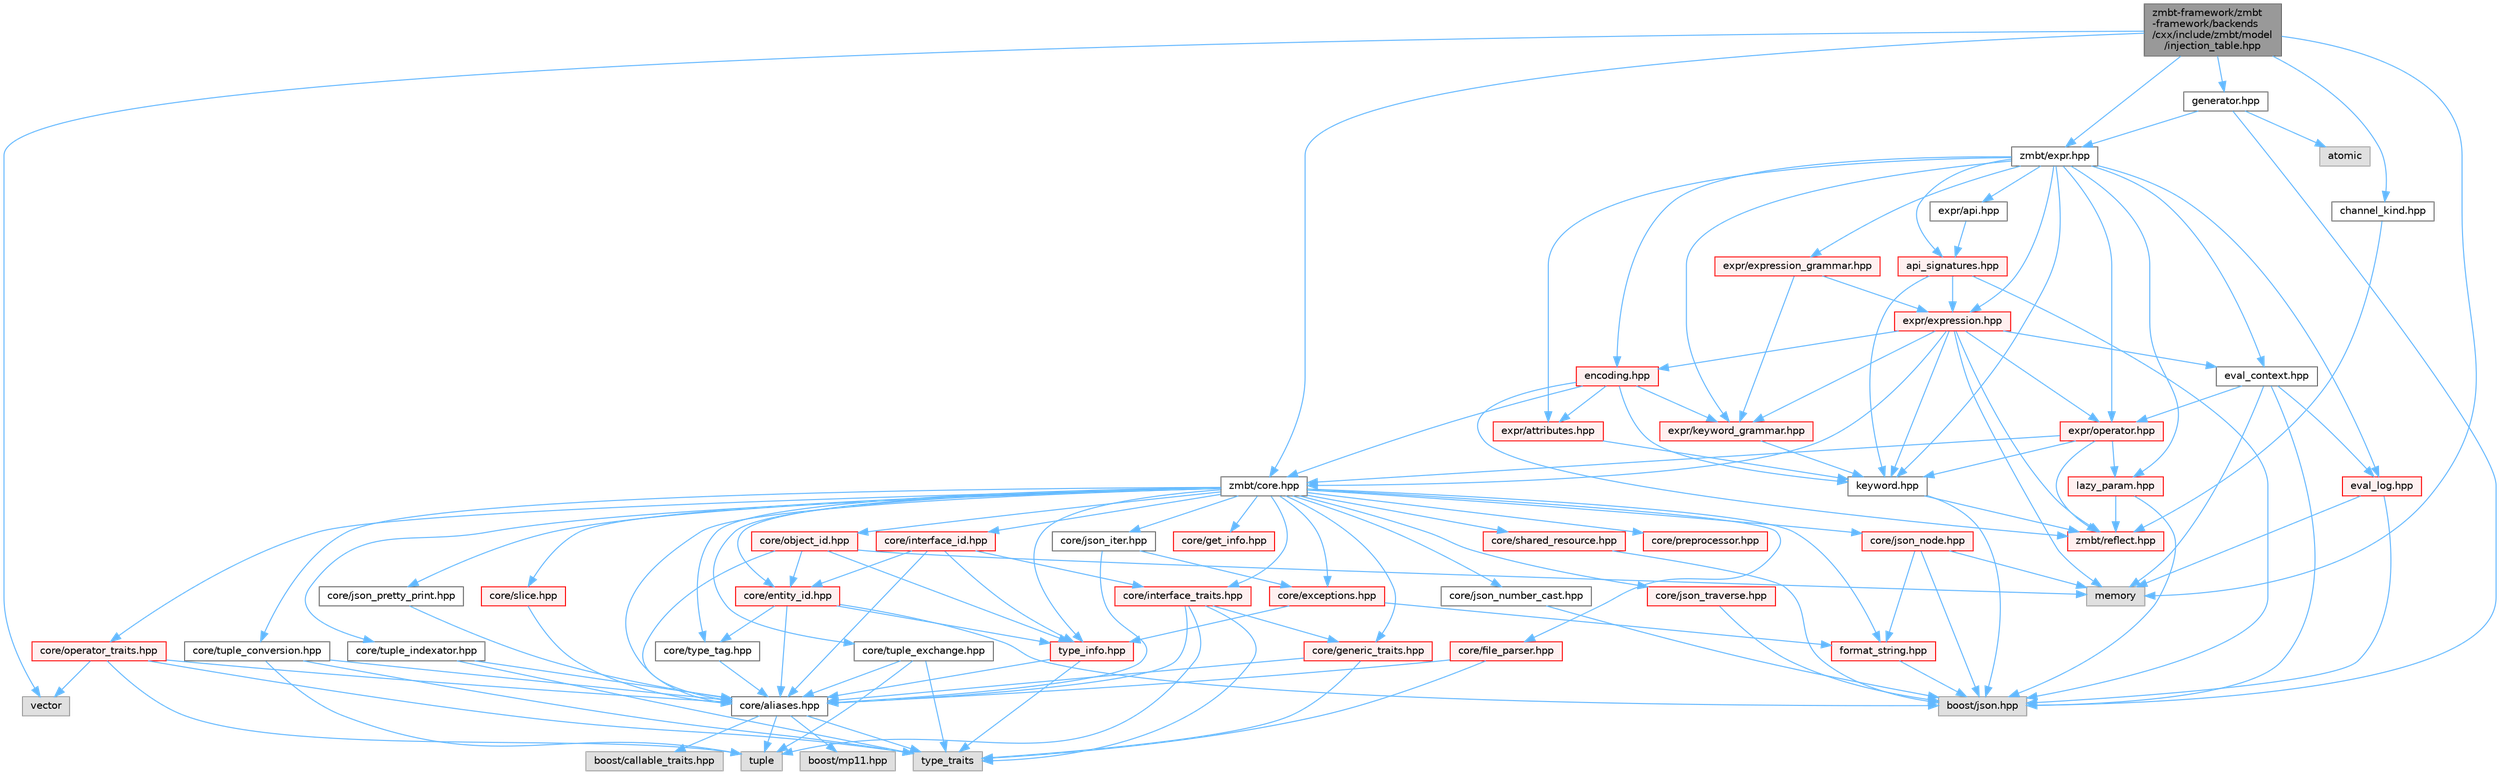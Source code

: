 digraph "zmbt-framework/zmbt-framework/backends/cxx/include/zmbt/model/injection_table.hpp"
{
 // LATEX_PDF_SIZE
  bgcolor="transparent";
  edge [fontname=Helvetica,fontsize=10,labelfontname=Helvetica,labelfontsize=10];
  node [fontname=Helvetica,fontsize=10,shape=box,height=0.2,width=0.4];
  Node1 [id="Node000001",label="zmbt-framework/zmbt\l-framework/backends\l/cxx/include/zmbt/model\l/injection_table.hpp",height=0.2,width=0.4,color="gray40", fillcolor="grey60", style="filled", fontcolor="black",tooltip=" "];
  Node1 -> Node2 [id="edge1_Node000001_Node000002",color="steelblue1",style="solid",tooltip=" "];
  Node2 [id="Node000002",label="memory",height=0.2,width=0.4,color="grey60", fillcolor="#E0E0E0", style="filled",tooltip=" "];
  Node1 -> Node3 [id="edge2_Node000001_Node000003",color="steelblue1",style="solid",tooltip=" "];
  Node3 [id="Node000003",label="vector",height=0.2,width=0.4,color="grey60", fillcolor="#E0E0E0", style="filled",tooltip=" "];
  Node1 -> Node4 [id="edge3_Node000001_Node000004",color="steelblue1",style="solid",tooltip=" "];
  Node4 [id="Node000004",label="zmbt/core.hpp",height=0.2,width=0.4,color="grey40", fillcolor="white", style="filled",URL="$core_8hpp.html",tooltip=" "];
  Node4 -> Node5 [id="edge4_Node000004_Node000005",color="steelblue1",style="solid",tooltip=" "];
  Node5 [id="Node000005",label="core/aliases.hpp",height=0.2,width=0.4,color="grey40", fillcolor="white", style="filled",URL="$aliases_8hpp.html",tooltip=" "];
  Node5 -> Node6 [id="edge5_Node000005_Node000006",color="steelblue1",style="solid",tooltip=" "];
  Node6 [id="Node000006",label="type_traits",height=0.2,width=0.4,color="grey60", fillcolor="#E0E0E0", style="filled",tooltip=" "];
  Node5 -> Node7 [id="edge6_Node000005_Node000007",color="steelblue1",style="solid",tooltip=" "];
  Node7 [id="Node000007",label="tuple",height=0.2,width=0.4,color="grey60", fillcolor="#E0E0E0", style="filled",tooltip=" "];
  Node5 -> Node8 [id="edge7_Node000005_Node000008",color="steelblue1",style="solid",tooltip=" "];
  Node8 [id="Node000008",label="boost/callable_traits.hpp",height=0.2,width=0.4,color="grey60", fillcolor="#E0E0E0", style="filled",tooltip=" "];
  Node5 -> Node9 [id="edge8_Node000005_Node000009",color="steelblue1",style="solid",tooltip=" "];
  Node9 [id="Node000009",label="boost/mp11.hpp",height=0.2,width=0.4,color="grey60", fillcolor="#E0E0E0", style="filled",tooltip=" "];
  Node4 -> Node10 [id="edge9_Node000004_Node000010",color="steelblue1",style="solid",tooltip=" "];
  Node10 [id="Node000010",label="core/exceptions.hpp",height=0.2,width=0.4,color="red", fillcolor="#FFF0F0", style="filled",URL="$core_2exceptions_8hpp.html",tooltip=" "];
  Node10 -> Node12 [id="edge10_Node000010_Node000012",color="steelblue1",style="solid",tooltip=" "];
  Node12 [id="Node000012",label="format_string.hpp",height=0.2,width=0.4,color="red", fillcolor="#FFF0F0", style="filled",URL="$format__string_8hpp.html",tooltip=" "];
  Node12 -> Node13 [id="edge11_Node000012_Node000013",color="steelblue1",style="solid",tooltip=" "];
  Node13 [id="Node000013",label="boost/json.hpp",height=0.2,width=0.4,color="grey60", fillcolor="#E0E0E0", style="filled",tooltip=" "];
  Node10 -> Node16 [id="edge12_Node000010_Node000016",color="steelblue1",style="solid",tooltip=" "];
  Node16 [id="Node000016",label="type_info.hpp",height=0.2,width=0.4,color="red", fillcolor="#FFF0F0", style="filled",URL="$type__info_8hpp.html",tooltip=" "];
  Node16 -> Node6 [id="edge13_Node000016_Node000006",color="steelblue1",style="solid",tooltip=" "];
  Node16 -> Node5 [id="edge14_Node000016_Node000005",color="steelblue1",style="solid",tooltip=" "];
  Node4 -> Node18 [id="edge15_Node000004_Node000018",color="steelblue1",style="solid",tooltip=" "];
  Node18 [id="Node000018",label="core/file_parser.hpp",height=0.2,width=0.4,color="red", fillcolor="#FFF0F0", style="filled",URL="$file__parser_8hpp.html",tooltip=" "];
  Node18 -> Node6 [id="edge16_Node000018_Node000006",color="steelblue1",style="solid",tooltip=" "];
  Node18 -> Node5 [id="edge17_Node000018_Node000005",color="steelblue1",style="solid",tooltip=" "];
  Node4 -> Node12 [id="edge18_Node000004_Node000012",color="steelblue1",style="solid",tooltip=" "];
  Node4 -> Node20 [id="edge19_Node000004_Node000020",color="steelblue1",style="solid",tooltip=" "];
  Node20 [id="Node000020",label="core/generic_traits.hpp",height=0.2,width=0.4,color="red", fillcolor="#FFF0F0", style="filled",URL="$generic__traits_8hpp.html",tooltip=" "];
  Node20 -> Node6 [id="edge20_Node000020_Node000006",color="steelblue1",style="solid",tooltip=" "];
  Node20 -> Node5 [id="edge21_Node000020_Node000005",color="steelblue1",style="solid",tooltip=" "];
  Node4 -> Node21 [id="edge22_Node000004_Node000021",color="steelblue1",style="solid",tooltip=" "];
  Node21 [id="Node000021",label="core/get_info.hpp",height=0.2,width=0.4,color="red", fillcolor="#FFF0F0", style="filled",URL="$get__info_8hpp.html",tooltip=" "];
  Node4 -> Node23 [id="edge23_Node000004_Node000023",color="steelblue1",style="solid",tooltip=" "];
  Node23 [id="Node000023",label="core/interface_traits.hpp",height=0.2,width=0.4,color="red", fillcolor="#FFF0F0", style="filled",URL="$interface__traits_8hpp.html",tooltip=" "];
  Node23 -> Node7 [id="edge24_Node000023_Node000007",color="steelblue1",style="solid",tooltip=" "];
  Node23 -> Node6 [id="edge25_Node000023_Node000006",color="steelblue1",style="solid",tooltip=" "];
  Node23 -> Node5 [id="edge26_Node000023_Node000005",color="steelblue1",style="solid",tooltip=" "];
  Node23 -> Node20 [id="edge27_Node000023_Node000020",color="steelblue1",style="solid",tooltip=" "];
  Node4 -> Node25 [id="edge28_Node000004_Node000025",color="steelblue1",style="solid",tooltip=" "];
  Node25 [id="Node000025",label="core/json_iter.hpp",height=0.2,width=0.4,color="grey40", fillcolor="white", style="filled",URL="$json__iter_8hpp.html",tooltip=" "];
  Node25 -> Node5 [id="edge29_Node000025_Node000005",color="steelblue1",style="solid",tooltip=" "];
  Node25 -> Node10 [id="edge30_Node000025_Node000010",color="steelblue1",style="solid",tooltip=" "];
  Node4 -> Node26 [id="edge31_Node000004_Node000026",color="steelblue1",style="solid",tooltip=" "];
  Node26 [id="Node000026",label="core/json_node.hpp",height=0.2,width=0.4,color="red", fillcolor="#FFF0F0", style="filled",URL="$json__node_8hpp.html",tooltip=" "];
  Node26 -> Node13 [id="edge32_Node000026_Node000013",color="steelblue1",style="solid",tooltip=" "];
  Node26 -> Node2 [id="edge33_Node000026_Node000002",color="steelblue1",style="solid",tooltip=" "];
  Node26 -> Node12 [id="edge34_Node000026_Node000012",color="steelblue1",style="solid",tooltip=" "];
  Node4 -> Node29 [id="edge35_Node000004_Node000029",color="steelblue1",style="solid",tooltip=" "];
  Node29 [id="Node000029",label="core/json_number_cast.hpp",height=0.2,width=0.4,color="grey40", fillcolor="white", style="filled",URL="$json__number__cast_8hpp.html",tooltip=" "];
  Node29 -> Node13 [id="edge36_Node000029_Node000013",color="steelblue1",style="solid",tooltip=" "];
  Node4 -> Node30 [id="edge37_Node000004_Node000030",color="steelblue1",style="solid",tooltip=" "];
  Node30 [id="Node000030",label="core/json_traverse.hpp",height=0.2,width=0.4,color="red", fillcolor="#FFF0F0", style="filled",URL="$json__traverse_8hpp.html",tooltip=" "];
  Node30 -> Node13 [id="edge38_Node000030_Node000013",color="steelblue1",style="solid",tooltip=" "];
  Node4 -> Node31 [id="edge39_Node000004_Node000031",color="steelblue1",style="solid",tooltip=" "];
  Node31 [id="Node000031",label="core/json_pretty_print.hpp",height=0.2,width=0.4,color="grey40", fillcolor="white", style="filled",URL="$json__pretty__print_8hpp.html",tooltip=" "];
  Node31 -> Node5 [id="edge40_Node000031_Node000005",color="steelblue1",style="solid",tooltip=" "];
  Node4 -> Node32 [id="edge41_Node000004_Node000032",color="steelblue1",style="solid",tooltip=" "];
  Node32 [id="Node000032",label="core/slice.hpp",height=0.2,width=0.4,color="red", fillcolor="#FFF0F0", style="filled",URL="$slice_8hpp.html",tooltip=" "];
  Node32 -> Node5 [id="edge42_Node000032_Node000005",color="steelblue1",style="solid",tooltip=" "];
  Node4 -> Node33 [id="edge43_Node000004_Node000033",color="steelblue1",style="solid",tooltip=" "];
  Node33 [id="Node000033",label="core/preprocessor.hpp",height=0.2,width=0.4,color="red", fillcolor="#FFF0F0", style="filled",URL="$preprocessor_8hpp.html",tooltip="type traits to check serialization compatibility"];
  Node4 -> Node35 [id="edge44_Node000004_Node000035",color="steelblue1",style="solid",tooltip=" "];
  Node35 [id="Node000035",label="core/operator_traits.hpp",height=0.2,width=0.4,color="red", fillcolor="#FFF0F0", style="filled",URL="$operator__traits_8hpp.html",tooltip=" "];
  Node35 -> Node6 [id="edge45_Node000035_Node000006",color="steelblue1",style="solid",tooltip=" "];
  Node35 -> Node7 [id="edge46_Node000035_Node000007",color="steelblue1",style="solid",tooltip=" "];
  Node35 -> Node3 [id="edge47_Node000035_Node000003",color="steelblue1",style="solid",tooltip=" "];
  Node35 -> Node5 [id="edge48_Node000035_Node000005",color="steelblue1",style="solid",tooltip=" "];
  Node4 -> Node41 [id="edge49_Node000004_Node000041",color="steelblue1",style="solid",tooltip=" "];
  Node41 [id="Node000041",label="core/shared_resource.hpp",height=0.2,width=0.4,color="red", fillcolor="#FFF0F0", style="filled",URL="$shared__resource_8hpp.html",tooltip=" "];
  Node41 -> Node13 [id="edge50_Node000041_Node000013",color="steelblue1",style="solid",tooltip=" "];
  Node4 -> Node42 [id="edge51_Node000004_Node000042",color="steelblue1",style="solid",tooltip=" "];
  Node42 [id="Node000042",label="core/tuple_conversion.hpp",height=0.2,width=0.4,color="grey40", fillcolor="white", style="filled",URL="$tuple__conversion_8hpp.html",tooltip=" "];
  Node42 -> Node7 [id="edge52_Node000042_Node000007",color="steelblue1",style="solid",tooltip=" "];
  Node42 -> Node6 [id="edge53_Node000042_Node000006",color="steelblue1",style="solid",tooltip=" "];
  Node42 -> Node5 [id="edge54_Node000042_Node000005",color="steelblue1",style="solid",tooltip=" "];
  Node4 -> Node43 [id="edge55_Node000004_Node000043",color="steelblue1",style="solid",tooltip=" "];
  Node43 [id="Node000043",label="core/tuple_exchange.hpp",height=0.2,width=0.4,color="grey40", fillcolor="white", style="filled",URL="$tuple__exchange_8hpp.html",tooltip=" "];
  Node43 -> Node7 [id="edge56_Node000043_Node000007",color="steelblue1",style="solid",tooltip=" "];
  Node43 -> Node6 [id="edge57_Node000043_Node000006",color="steelblue1",style="solid",tooltip=" "];
  Node43 -> Node5 [id="edge58_Node000043_Node000005",color="steelblue1",style="solid",tooltip=" "];
  Node4 -> Node44 [id="edge59_Node000004_Node000044",color="steelblue1",style="solid",tooltip=" "];
  Node44 [id="Node000044",label="core/tuple_indexator.hpp",height=0.2,width=0.4,color="grey40", fillcolor="white", style="filled",URL="$tuple__indexator_8hpp.html",tooltip=" "];
  Node44 -> Node6 [id="edge60_Node000044_Node000006",color="steelblue1",style="solid",tooltip=" "];
  Node44 -> Node5 [id="edge61_Node000044_Node000005",color="steelblue1",style="solid",tooltip=" "];
  Node4 -> Node16 [id="edge62_Node000004_Node000016",color="steelblue1",style="solid",tooltip=" "];
  Node4 -> Node45 [id="edge63_Node000004_Node000045",color="steelblue1",style="solid",tooltip=" "];
  Node45 [id="Node000045",label="core/type_tag.hpp",height=0.2,width=0.4,color="grey40", fillcolor="white", style="filled",URL="$type__tag_8hpp.html",tooltip=" "];
  Node45 -> Node5 [id="edge64_Node000045_Node000005",color="steelblue1",style="solid",tooltip=" "];
  Node4 -> Node46 [id="edge65_Node000004_Node000046",color="steelblue1",style="solid",tooltip=" "];
  Node46 [id="Node000046",label="core/entity_id.hpp",height=0.2,width=0.4,color="red", fillcolor="#FFF0F0", style="filled",URL="$entity__id_8hpp.html",tooltip=" "];
  Node46 -> Node13 [id="edge66_Node000046_Node000013",color="steelblue1",style="solid",tooltip=" "];
  Node46 -> Node5 [id="edge67_Node000046_Node000005",color="steelblue1",style="solid",tooltip=" "];
  Node46 -> Node45 [id="edge68_Node000046_Node000045",color="steelblue1",style="solid",tooltip=" "];
  Node46 -> Node16 [id="edge69_Node000046_Node000016",color="steelblue1",style="solid",tooltip=" "];
  Node4 -> Node49 [id="edge70_Node000004_Node000049",color="steelblue1",style="solid",tooltip=" "];
  Node49 [id="Node000049",label="core/interface_id.hpp",height=0.2,width=0.4,color="red", fillcolor="#FFF0F0", style="filled",URL="$interface__id_8hpp.html",tooltip=" "];
  Node49 -> Node5 [id="edge71_Node000049_Node000005",color="steelblue1",style="solid",tooltip=" "];
  Node49 -> Node46 [id="edge72_Node000049_Node000046",color="steelblue1",style="solid",tooltip=" "];
  Node49 -> Node23 [id="edge73_Node000049_Node000023",color="steelblue1",style="solid",tooltip=" "];
  Node49 -> Node16 [id="edge74_Node000049_Node000016",color="steelblue1",style="solid",tooltip=" "];
  Node4 -> Node53 [id="edge75_Node000004_Node000053",color="steelblue1",style="solid",tooltip=" "];
  Node53 [id="Node000053",label="core/object_id.hpp",height=0.2,width=0.4,color="red", fillcolor="#FFF0F0", style="filled",URL="$object__id_8hpp.html",tooltip=" "];
  Node53 -> Node2 [id="edge76_Node000053_Node000002",color="steelblue1",style="solid",tooltip=" "];
  Node53 -> Node5 [id="edge77_Node000053_Node000005",color="steelblue1",style="solid",tooltip=" "];
  Node53 -> Node46 [id="edge78_Node000053_Node000046",color="steelblue1",style="solid",tooltip=" "];
  Node53 -> Node16 [id="edge79_Node000053_Node000016",color="steelblue1",style="solid",tooltip=" "];
  Node1 -> Node54 [id="edge80_Node000001_Node000054",color="steelblue1",style="solid",tooltip=" "];
  Node54 [id="Node000054",label="zmbt/expr.hpp",height=0.2,width=0.4,color="grey40", fillcolor="white", style="filled",URL="$expr_8hpp.html",tooltip=" "];
  Node54 -> Node55 [id="edge81_Node000054_Node000055",color="steelblue1",style="solid",tooltip=" "];
  Node55 [id="Node000055",label="expr/operator.hpp",height=0.2,width=0.4,color="red", fillcolor="#FFF0F0", style="filled",URL="$operator_8hpp.html",tooltip=" "];
  Node55 -> Node4 [id="edge82_Node000055_Node000004",color="steelblue1",style="solid",tooltip=" "];
  Node55 -> Node57 [id="edge83_Node000055_Node000057",color="steelblue1",style="solid",tooltip=" "];
  Node57 [id="Node000057",label="zmbt/reflect.hpp",height=0.2,width=0.4,color="red", fillcolor="#FFF0F0", style="filled",URL="$reflect_8hpp.html",tooltip=" "];
  Node55 -> Node66 [id="edge84_Node000055_Node000066",color="steelblue1",style="solid",tooltip=" "];
  Node66 [id="Node000066",label="keyword.hpp",height=0.2,width=0.4,color="grey40", fillcolor="white", style="filled",URL="$keyword_8hpp.html",tooltip=" "];
  Node66 -> Node13 [id="edge85_Node000066_Node000013",color="steelblue1",style="solid",tooltip=" "];
  Node66 -> Node57 [id="edge86_Node000066_Node000057",color="steelblue1",style="solid",tooltip=" "];
  Node55 -> Node67 [id="edge87_Node000055_Node000067",color="steelblue1",style="solid",tooltip=" "];
  Node67 [id="Node000067",label="lazy_param.hpp",height=0.2,width=0.4,color="red", fillcolor="#FFF0F0", style="filled",URL="$lazy__param_8hpp.html",tooltip=" "];
  Node67 -> Node13 [id="edge88_Node000067_Node000013",color="steelblue1",style="solid",tooltip=" "];
  Node67 -> Node57 [id="edge89_Node000067_Node000057",color="steelblue1",style="solid",tooltip=" "];
  Node54 -> Node66 [id="edge90_Node000054_Node000066",color="steelblue1",style="solid",tooltip=" "];
  Node54 -> Node70 [id="edge91_Node000054_Node000070",color="steelblue1",style="solid",tooltip=" "];
  Node70 [id="Node000070",label="expr/keyword_grammar.hpp",height=0.2,width=0.4,color="red", fillcolor="#FFF0F0", style="filled",URL="$keyword__grammar_8hpp.html",tooltip=" "];
  Node70 -> Node66 [id="edge92_Node000070_Node000066",color="steelblue1",style="solid",tooltip=" "];
  Node54 -> Node67 [id="edge93_Node000054_Node000067",color="steelblue1",style="solid",tooltip=" "];
  Node54 -> Node73 [id="edge94_Node000054_Node000073",color="steelblue1",style="solid",tooltip=" "];
  Node73 [id="Node000073",label="expr/attributes.hpp",height=0.2,width=0.4,color="red", fillcolor="#FFF0F0", style="filled",URL="$attributes_8hpp.html",tooltip=" "];
  Node73 -> Node66 [id="edge95_Node000073_Node000066",color="steelblue1",style="solid",tooltip=" "];
  Node54 -> Node74 [id="edge96_Node000054_Node000074",color="steelblue1",style="solid",tooltip=" "];
  Node74 [id="Node000074",label="expr/expression.hpp",height=0.2,width=0.4,color="red", fillcolor="#FFF0F0", style="filled",URL="$expression_8hpp.html",tooltip=" "];
  Node74 -> Node2 [id="edge97_Node000074_Node000002",color="steelblue1",style="solid",tooltip=" "];
  Node74 -> Node4 [id="edge98_Node000074_Node000004",color="steelblue1",style="solid",tooltip=" "];
  Node74 -> Node57 [id="edge99_Node000074_Node000057",color="steelblue1",style="solid",tooltip=" "];
  Node74 -> Node55 [id="edge100_Node000074_Node000055",color="steelblue1",style="solid",tooltip=" "];
  Node74 -> Node66 [id="edge101_Node000074_Node000066",color="steelblue1",style="solid",tooltip=" "];
  Node74 -> Node70 [id="edge102_Node000074_Node000070",color="steelblue1",style="solid",tooltip=" "];
  Node74 -> Node79 [id="edge103_Node000074_Node000079",color="steelblue1",style="solid",tooltip=" "];
  Node79 [id="Node000079",label="encoding.hpp",height=0.2,width=0.4,color="red", fillcolor="#FFF0F0", style="filled",URL="$encoding_8hpp.html",tooltip=" "];
  Node79 -> Node4 [id="edge104_Node000079_Node000004",color="steelblue1",style="solid",tooltip=" "];
  Node79 -> Node57 [id="edge105_Node000079_Node000057",color="steelblue1",style="solid",tooltip=" "];
  Node79 -> Node66 [id="edge106_Node000079_Node000066",color="steelblue1",style="solid",tooltip=" "];
  Node79 -> Node73 [id="edge107_Node000079_Node000073",color="steelblue1",style="solid",tooltip=" "];
  Node79 -> Node70 [id="edge108_Node000079_Node000070",color="steelblue1",style="solid",tooltip=" "];
  Node74 -> Node82 [id="edge109_Node000074_Node000082",color="steelblue1",style="solid",tooltip=" "];
  Node82 [id="Node000082",label="eval_context.hpp",height=0.2,width=0.4,color="grey40", fillcolor="white", style="filled",URL="$eval__context_8hpp.html",tooltip=" "];
  Node82 -> Node2 [id="edge110_Node000082_Node000002",color="steelblue1",style="solid",tooltip=" "];
  Node82 -> Node13 [id="edge111_Node000082_Node000013",color="steelblue1",style="solid",tooltip=" "];
  Node82 -> Node55 [id="edge112_Node000082_Node000055",color="steelblue1",style="solid",tooltip=" "];
  Node82 -> Node83 [id="edge113_Node000082_Node000083",color="steelblue1",style="solid",tooltip=" "];
  Node83 [id="Node000083",label="eval_log.hpp",height=0.2,width=0.4,color="red", fillcolor="#FFF0F0", style="filled",URL="$eval__log_8hpp.html",tooltip=" "];
  Node83 -> Node2 [id="edge114_Node000083_Node000002",color="steelblue1",style="solid",tooltip=" "];
  Node83 -> Node13 [id="edge115_Node000083_Node000013",color="steelblue1",style="solid",tooltip=" "];
  Node54 -> Node83 [id="edge116_Node000054_Node000083",color="steelblue1",style="solid",tooltip=" "];
  Node54 -> Node82 [id="edge117_Node000054_Node000082",color="steelblue1",style="solid",tooltip=" "];
  Node54 -> Node84 [id="edge118_Node000054_Node000084",color="steelblue1",style="solid",tooltip=" "];
  Node84 [id="Node000084",label="expr/expression_grammar.hpp",height=0.2,width=0.4,color="red", fillcolor="#FFF0F0", style="filled",URL="$expression__grammar_8hpp.html",tooltip=" "];
  Node84 -> Node74 [id="edge119_Node000084_Node000074",color="steelblue1",style="solid",tooltip=" "];
  Node84 -> Node70 [id="edge120_Node000084_Node000070",color="steelblue1",style="solid",tooltip=" "];
  Node54 -> Node87 [id="edge121_Node000054_Node000087",color="steelblue1",style="solid",tooltip=" "];
  Node87 [id="Node000087",label="expr/api.hpp",height=0.2,width=0.4,color="grey40", fillcolor="white", style="filled",URL="$expr_2api_8hpp.html",tooltip=" "];
  Node87 -> Node88 [id="edge122_Node000087_Node000088",color="steelblue1",style="solid",tooltip=" "];
  Node88 [id="Node000088",label="api_signatures.hpp",height=0.2,width=0.4,color="red", fillcolor="#FFF0F0", style="filled",URL="$api__signatures_8hpp.html",tooltip=" "];
  Node88 -> Node13 [id="edge123_Node000088_Node000013",color="steelblue1",style="solid",tooltip=" "];
  Node88 -> Node66 [id="edge124_Node000088_Node000066",color="steelblue1",style="solid",tooltip=" "];
  Node88 -> Node74 [id="edge125_Node000088_Node000074",color="steelblue1",style="solid",tooltip=" "];
  Node54 -> Node88 [id="edge126_Node000054_Node000088",color="steelblue1",style="solid",tooltip=" "];
  Node54 -> Node79 [id="edge127_Node000054_Node000079",color="steelblue1",style="solid",tooltip=" "];
  Node1 -> Node90 [id="edge128_Node000001_Node000090",color="steelblue1",style="solid",tooltip=" "];
  Node90 [id="Node000090",label="generator.hpp",height=0.2,width=0.4,color="grey40", fillcolor="white", style="filled",URL="$generator_8hpp.html",tooltip=" "];
  Node90 -> Node91 [id="edge129_Node000090_Node000091",color="steelblue1",style="solid",tooltip=" "];
  Node91 [id="Node000091",label="atomic",height=0.2,width=0.4,color="grey60", fillcolor="#E0E0E0", style="filled",tooltip=" "];
  Node90 -> Node13 [id="edge130_Node000090_Node000013",color="steelblue1",style="solid",tooltip=" "];
  Node90 -> Node54 [id="edge131_Node000090_Node000054",color="steelblue1",style="solid",tooltip=" "];
  Node1 -> Node92 [id="edge132_Node000001_Node000092",color="steelblue1",style="solid",tooltip=" "];
  Node92 [id="Node000092",label="channel_kind.hpp",height=0.2,width=0.4,color="grey40", fillcolor="white", style="filled",URL="$channel__kind_8hpp.html",tooltip=" "];
  Node92 -> Node57 [id="edge133_Node000092_Node000057",color="steelblue1",style="solid",tooltip=" "];
}
